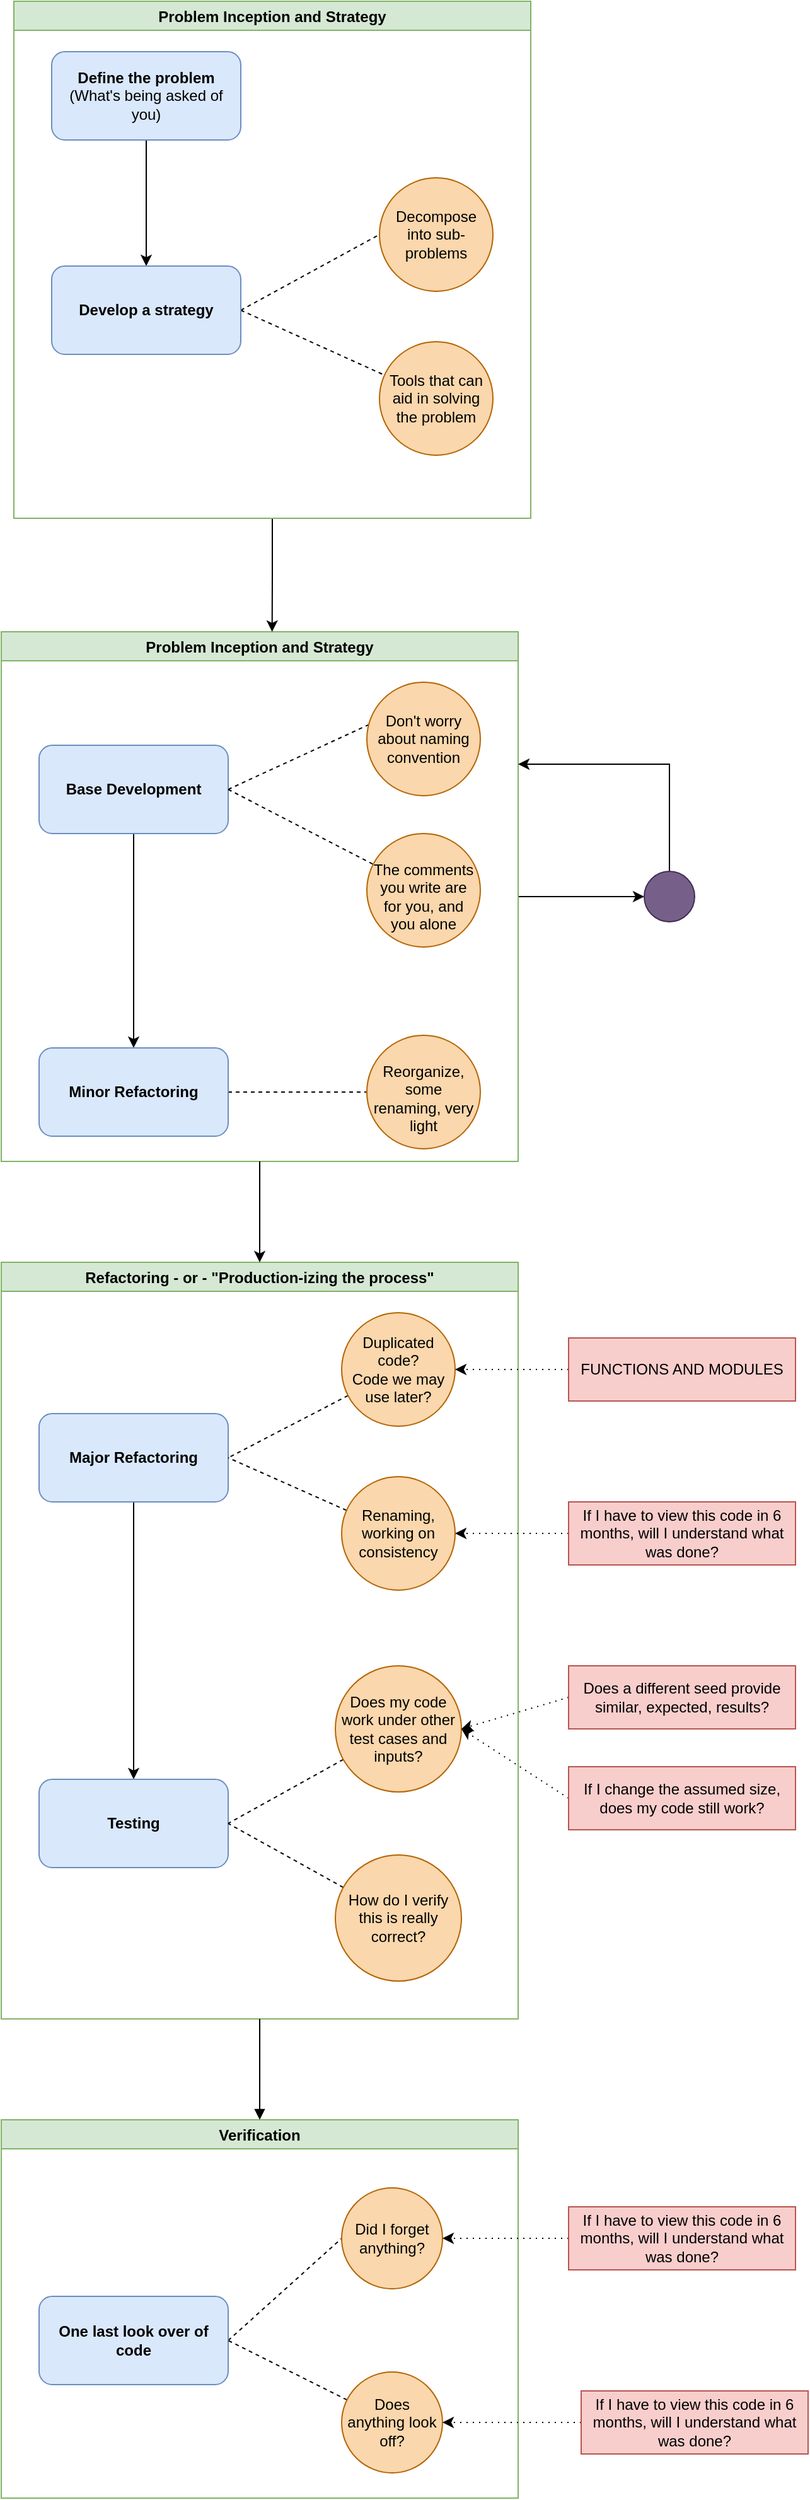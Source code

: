 <mxfile version="14.6.13" type="device"><diagram id="ZeeSq6AfB6TMpHdl_K-V" name="Overall Flow"><mxGraphModel dx="1106" dy="852" grid="1" gridSize="10" guides="1" tooltips="1" connect="1" arrows="1" fold="1" page="1" pageScale="1" pageWidth="827" pageHeight="1169" math="0" shadow="0"><root><mxCell id="0"/><mxCell id="1" parent="0"/><mxCell id="KHN59tpuzXot0W19O-WV-22" style="edgeStyle=none;rounded=0;orthogonalLoop=1;jettySize=auto;html=1;" edge="1" parent="1" source="KHN59tpuzXot0W19O-WV-1" target="KHN59tpuzXot0W19O-WV-23"><mxGeometry relative="1" as="geometry"><mxPoint x="670" y="730" as="targetPoint"/></mxGeometry></mxCell><mxCell id="KHN59tpuzXot0W19O-WV-1" value="Problem Inception and Strategy" style="swimlane;fillColor=#d5e8d4;strokeColor=#82b366;" vertex="1" parent="1"><mxGeometry x="150" y="520" width="410" height="420" as="geometry"/></mxCell><mxCell id="KHN59tpuzXot0W19O-WV-4" style="edgeStyle=orthogonalEdgeStyle;rounded=0;orthogonalLoop=1;jettySize=auto;html=1;" edge="1" parent="KHN59tpuzXot0W19O-WV-1" source="KHN59tpuzXot0W19O-WV-2" target="KHN59tpuzXot0W19O-WV-3"><mxGeometry relative="1" as="geometry"/></mxCell><mxCell id="KHN59tpuzXot0W19O-WV-18" style="edgeStyle=none;rounded=0;orthogonalLoop=1;jettySize=auto;html=1;entryX=0.033;entryY=0.367;entryDx=0;entryDy=0;entryPerimeter=0;endArrow=none;endFill=0;dashed=1;exitX=1;exitY=0.5;exitDx=0;exitDy=0;" edge="1" parent="KHN59tpuzXot0W19O-WV-1" source="KHN59tpuzXot0W19O-WV-2" target="KHN59tpuzXot0W19O-WV-6"><mxGeometry relative="1" as="geometry"/></mxCell><mxCell id="KHN59tpuzXot0W19O-WV-2" value="&lt;b&gt;Base Development&lt;/b&gt;" style="rounded=1;whiteSpace=wrap;html=1;fillColor=#dae8fc;strokeColor=#6c8ebf;" vertex="1" parent="KHN59tpuzXot0W19O-WV-1"><mxGeometry x="30" y="90" width="150" height="70" as="geometry"/></mxCell><mxCell id="KHN59tpuzXot0W19O-WV-9" style="edgeStyle=none;rounded=0;orthogonalLoop=1;jettySize=auto;html=1;exitX=1;exitY=0.5;exitDx=0;exitDy=0;endArrow=none;endFill=0;dashed=1;" edge="1" parent="KHN59tpuzXot0W19O-WV-1" source="KHN59tpuzXot0W19O-WV-2" target="KHN59tpuzXot0W19O-WV-7"><mxGeometry relative="1" as="geometry"/></mxCell><mxCell id="KHN59tpuzXot0W19O-WV-21" style="edgeStyle=none;rounded=0;orthogonalLoop=1;jettySize=auto;html=1;entryX=0;entryY=0.5;entryDx=0;entryDy=0;endArrow=none;endFill=0;dashed=1;" edge="1" parent="KHN59tpuzXot0W19O-WV-1" source="KHN59tpuzXot0W19O-WV-3" target="KHN59tpuzXot0W19O-WV-20"><mxGeometry relative="1" as="geometry"/></mxCell><mxCell id="KHN59tpuzXot0W19O-WV-3" value="&lt;b&gt;Minor Refactoring&lt;/b&gt;" style="rounded=1;whiteSpace=wrap;html=1;fillColor=#dae8fc;strokeColor=#6c8ebf;" vertex="1" parent="KHN59tpuzXot0W19O-WV-1"><mxGeometry x="30" y="330" width="150" height="70" as="geometry"/></mxCell><mxCell id="KHN59tpuzXot0W19O-WV-6" value="Don't worry about naming convention" style="ellipse;whiteSpace=wrap;html=1;aspect=fixed;spacing=3;fillColor=#fad7ac;strokeColor=#b46504;" vertex="1" parent="KHN59tpuzXot0W19O-WV-1"><mxGeometry x="290" y="40" width="90" height="90" as="geometry"/></mxCell><mxCell id="KHN59tpuzXot0W19O-WV-7" value="The comments you write are for you, and you alone" style="ellipse;whiteSpace=wrap;html=1;aspect=fixed;spacing=3;spacingBottom=-9;fillColor=#fad7ac;strokeColor=#b46504;" vertex="1" parent="KHN59tpuzXot0W19O-WV-1"><mxGeometry x="290" y="160" width="90" height="90" as="geometry"/></mxCell><mxCell id="KHN59tpuzXot0W19O-WV-20" value="Reorganize, some renaming, very light" style="ellipse;whiteSpace=wrap;html=1;aspect=fixed;spacing=3;spacingBottom=-9;fillColor=#fad7ac;strokeColor=#b46504;" vertex="1" parent="KHN59tpuzXot0W19O-WV-1"><mxGeometry x="290" y="320" width="90" height="90" as="geometry"/></mxCell><mxCell id="KHN59tpuzXot0W19O-WV-25" style="edgeStyle=orthogonalEdgeStyle;rounded=0;orthogonalLoop=1;jettySize=auto;html=1;entryX=0.524;entryY=0;entryDx=0;entryDy=0;entryPerimeter=0;" edge="1" parent="1" source="KHN59tpuzXot0W19O-WV-10" target="KHN59tpuzXot0W19O-WV-1"><mxGeometry relative="1" as="geometry"/></mxCell><mxCell id="KHN59tpuzXot0W19O-WV-10" value="Problem Inception and Strategy" style="swimlane;fillColor=#d5e8d4;strokeColor=#82b366;" vertex="1" parent="1"><mxGeometry x="160" y="20" width="410" height="410" as="geometry"/></mxCell><mxCell id="KHN59tpuzXot0W19O-WV-11" style="edgeStyle=orthogonalEdgeStyle;rounded=0;orthogonalLoop=1;jettySize=auto;html=1;" edge="1" parent="KHN59tpuzXot0W19O-WV-10" source="KHN59tpuzXot0W19O-WV-12" target="KHN59tpuzXot0W19O-WV-15"><mxGeometry relative="1" as="geometry"/></mxCell><mxCell id="KHN59tpuzXot0W19O-WV-12" value="&lt;b&gt;Define the problem&lt;/b&gt; (What's being asked of you)" style="rounded=1;whiteSpace=wrap;html=1;fillColor=#dae8fc;strokeColor=#6c8ebf;" vertex="1" parent="KHN59tpuzXot0W19O-WV-10"><mxGeometry x="30" y="40" width="150" height="70" as="geometry"/></mxCell><mxCell id="KHN59tpuzXot0W19O-WV-13" style="rounded=0;orthogonalLoop=1;jettySize=auto;html=1;entryX=0;entryY=0.5;entryDx=0;entryDy=0;endArrow=none;endFill=0;dashed=1;exitX=1;exitY=0.5;exitDx=0;exitDy=0;" edge="1" parent="KHN59tpuzXot0W19O-WV-10" source="KHN59tpuzXot0W19O-WV-15" target="KHN59tpuzXot0W19O-WV-16"><mxGeometry relative="1" as="geometry"/></mxCell><mxCell id="KHN59tpuzXot0W19O-WV-14" style="edgeStyle=none;rounded=0;orthogonalLoop=1;jettySize=auto;html=1;endArrow=none;endFill=0;dashed=1;exitX=1;exitY=0.5;exitDx=0;exitDy=0;" edge="1" parent="KHN59tpuzXot0W19O-WV-10" source="KHN59tpuzXot0W19O-WV-15" target="KHN59tpuzXot0W19O-WV-17"><mxGeometry relative="1" as="geometry"/></mxCell><mxCell id="KHN59tpuzXot0W19O-WV-15" value="&lt;b&gt;Develop a strategy&lt;/b&gt;" style="rounded=1;whiteSpace=wrap;html=1;fillColor=#dae8fc;strokeColor=#6c8ebf;" vertex="1" parent="KHN59tpuzXot0W19O-WV-10"><mxGeometry x="30" y="210" width="150" height="70" as="geometry"/></mxCell><mxCell id="KHN59tpuzXot0W19O-WV-16" value="Decompose into sub-problems" style="ellipse;whiteSpace=wrap;html=1;aspect=fixed;spacing=3;fillColor=#fad7ac;strokeColor=#b46504;" vertex="1" parent="KHN59tpuzXot0W19O-WV-10"><mxGeometry x="290" y="140" width="90" height="90" as="geometry"/></mxCell><mxCell id="KHN59tpuzXot0W19O-WV-17" value="Tools that can aid in solving the problem" style="ellipse;whiteSpace=wrap;html=1;aspect=fixed;spacing=3;fillColor=#fad7ac;strokeColor=#b46504;" vertex="1" parent="KHN59tpuzXot0W19O-WV-10"><mxGeometry x="290" y="270" width="90" height="90" as="geometry"/></mxCell><mxCell id="KHN59tpuzXot0W19O-WV-24" style="edgeStyle=orthogonalEdgeStyle;rounded=0;orthogonalLoop=1;jettySize=auto;html=1;entryX=1;entryY=0.25;entryDx=0;entryDy=0;exitX=0.5;exitY=0;exitDx=0;exitDy=0;" edge="1" parent="1" source="KHN59tpuzXot0W19O-WV-23" target="KHN59tpuzXot0W19O-WV-1"><mxGeometry relative="1" as="geometry"><Array as="points"><mxPoint x="680" y="625"/></Array></mxGeometry></mxCell><mxCell id="KHN59tpuzXot0W19O-WV-23" value="" style="ellipse;whiteSpace=wrap;html=1;aspect=fixed;fillColor=#76608a;strokeColor=#432D57;fontColor=#ffffff;" vertex="1" parent="1"><mxGeometry x="660" y="710" width="40" height="40" as="geometry"/></mxCell><mxCell id="KHN59tpuzXot0W19O-WV-26" value="Refactoring - or - &quot;Production-izing the process&quot;" style="swimlane;fillColor=#d5e8d4;strokeColor=#82b366;" vertex="1" parent="1"><mxGeometry x="150" y="1020" width="410" height="600" as="geometry"/></mxCell><mxCell id="KHN59tpuzXot0W19O-WV-39" style="edgeStyle=orthogonalEdgeStyle;rounded=0;orthogonalLoop=1;jettySize=auto;html=1;" edge="1" parent="KHN59tpuzXot0W19O-WV-26" source="KHN59tpuzXot0W19O-WV-27" target="KHN59tpuzXot0W19O-WV-36"><mxGeometry relative="1" as="geometry"/></mxCell><mxCell id="KHN59tpuzXot0W19O-WV-27" value="&lt;b&gt;Major Refactoring&lt;/b&gt;" style="rounded=1;whiteSpace=wrap;html=1;fillColor=#dae8fc;strokeColor=#6c8ebf;" vertex="1" parent="KHN59tpuzXot0W19O-WV-26"><mxGeometry x="30" y="120" width="150" height="70" as="geometry"/></mxCell><mxCell id="KHN59tpuzXot0W19O-WV-31" style="rounded=0;orthogonalLoop=1;jettySize=auto;html=1;entryX=1;entryY=0.5;entryDx=0;entryDy=0;endArrow=none;endFill=0;dashed=1;" edge="1" parent="KHN59tpuzXot0W19O-WV-26" source="KHN59tpuzXot0W19O-WV-28" target="KHN59tpuzXot0W19O-WV-27"><mxGeometry relative="1" as="geometry"/></mxCell><mxCell id="KHN59tpuzXot0W19O-WV-28" value="Duplicated code?&lt;br&gt;Code we may use later?" style="ellipse;whiteSpace=wrap;html=1;aspect=fixed;spacing=3;fillColor=#fad7ac;strokeColor=#b46504;" vertex="1" parent="KHN59tpuzXot0W19O-WV-26"><mxGeometry x="270" y="40" width="90" height="90" as="geometry"/></mxCell><mxCell id="KHN59tpuzXot0W19O-WV-35" style="rounded=0;orthogonalLoop=1;jettySize=auto;html=1;entryX=1;entryY=0.5;entryDx=0;entryDy=0;endArrow=none;endFill=0;dashed=1;" edge="1" parent="KHN59tpuzXot0W19O-WV-26" source="KHN59tpuzXot0W19O-WV-32" target="KHN59tpuzXot0W19O-WV-27"><mxGeometry relative="1" as="geometry"/></mxCell><mxCell id="KHN59tpuzXot0W19O-WV-32" value="Renaming, working on consistency" style="ellipse;whiteSpace=wrap;html=1;aspect=fixed;spacing=3;fillColor=#fad7ac;strokeColor=#b46504;" vertex="1" parent="KHN59tpuzXot0W19O-WV-26"><mxGeometry x="270" y="170" width="90" height="90" as="geometry"/></mxCell><mxCell id="KHN59tpuzXot0W19O-WV-36" value="&lt;b&gt;Testing&lt;/b&gt;" style="rounded=1;whiteSpace=wrap;html=1;fillColor=#dae8fc;strokeColor=#6c8ebf;" vertex="1" parent="KHN59tpuzXot0W19O-WV-26"><mxGeometry x="30" y="410" width="150" height="70" as="geometry"/></mxCell><mxCell id="KHN59tpuzXot0W19O-WV-41" style="rounded=0;orthogonalLoop=1;jettySize=auto;html=1;endArrow=none;endFill=0;dashed=1;entryX=1;entryY=0.5;entryDx=0;entryDy=0;" edge="1" parent="KHN59tpuzXot0W19O-WV-26" source="KHN59tpuzXot0W19O-WV-37" target="KHN59tpuzXot0W19O-WV-36"><mxGeometry relative="1" as="geometry"/></mxCell><mxCell id="KHN59tpuzXot0W19O-WV-37" value="Does my code work under other test cases and inputs?" style="ellipse;whiteSpace=wrap;html=1;aspect=fixed;spacing=3;fillColor=#fad7ac;strokeColor=#b46504;" vertex="1" parent="KHN59tpuzXot0W19O-WV-26"><mxGeometry x="265" y="320" width="100" height="100" as="geometry"/></mxCell><mxCell id="KHN59tpuzXot0W19O-WV-42" style="rounded=0;orthogonalLoop=1;jettySize=auto;html=1;entryX=1;entryY=0.5;entryDx=0;entryDy=0;endArrow=none;endFill=0;dashed=1;" edge="1" parent="KHN59tpuzXot0W19O-WV-26" source="KHN59tpuzXot0W19O-WV-38" target="KHN59tpuzXot0W19O-WV-36"><mxGeometry relative="1" as="geometry"/></mxCell><mxCell id="KHN59tpuzXot0W19O-WV-38" value="How do I verify this is really correct?" style="ellipse;whiteSpace=wrap;html=1;aspect=fixed;spacing=3;fillColor=#fad7ac;strokeColor=#b46504;" vertex="1" parent="KHN59tpuzXot0W19O-WV-26"><mxGeometry x="265" y="470" width="100" height="100" as="geometry"/></mxCell><mxCell id="KHN59tpuzXot0W19O-WV-30" style="edgeStyle=orthogonalEdgeStyle;rounded=0;orthogonalLoop=1;jettySize=auto;html=1;entryX=1;entryY=0.5;entryDx=0;entryDy=0;dashed=1;dashPattern=1 4;" edge="1" parent="1" source="KHN59tpuzXot0W19O-WV-29" target="KHN59tpuzXot0W19O-WV-28"><mxGeometry relative="1" as="geometry"/></mxCell><mxCell id="KHN59tpuzXot0W19O-WV-29" value="FUNCTIONS AND MODULES" style="text;html=1;strokeColor=#b85450;fillColor=#f8cecc;align=center;verticalAlign=middle;whiteSpace=wrap;rounded=0;" vertex="1" parent="1"><mxGeometry x="600" y="1080" width="180" height="50" as="geometry"/></mxCell><mxCell id="KHN59tpuzXot0W19O-WV-34" style="edgeStyle=orthogonalEdgeStyle;rounded=0;orthogonalLoop=1;jettySize=auto;html=1;entryX=1;entryY=0.5;entryDx=0;entryDy=0;dashed=1;dashPattern=1 4;" edge="1" parent="1" source="KHN59tpuzXot0W19O-WV-33" target="KHN59tpuzXot0W19O-WV-32"><mxGeometry relative="1" as="geometry"/></mxCell><mxCell id="KHN59tpuzXot0W19O-WV-33" value="If I have to view this code in 6 months, will I understand what was done?" style="text;html=1;strokeColor=#b85450;fillColor=#f8cecc;align=center;verticalAlign=middle;whiteSpace=wrap;rounded=0;" vertex="1" parent="1"><mxGeometry x="600" y="1210" width="180" height="50" as="geometry"/></mxCell><mxCell id="KHN59tpuzXot0W19O-WV-40" value="" style="endArrow=classic;html=1;exitX=0.5;exitY=1;exitDx=0;exitDy=0;entryX=0.5;entryY=0;entryDx=0;entryDy=0;" edge="1" parent="1" source="KHN59tpuzXot0W19O-WV-1" target="KHN59tpuzXot0W19O-WV-26"><mxGeometry width="50" height="50" relative="1" as="geometry"><mxPoint x="390" y="980" as="sourcePoint"/><mxPoint x="440" y="930" as="targetPoint"/></mxGeometry></mxCell><mxCell id="KHN59tpuzXot0W19O-WV-51" style="edgeStyle=none;rounded=0;orthogonalLoop=1;jettySize=auto;html=1;entryX=0.5;entryY=1;entryDx=0;entryDy=0;endArrow=none;endFill=0;startArrow=block;startFill=1;" edge="1" parent="1" source="KHN59tpuzXot0W19O-WV-43" target="KHN59tpuzXot0W19O-WV-26"><mxGeometry relative="1" as="geometry"/></mxCell><mxCell id="KHN59tpuzXot0W19O-WV-43" value="Verification" style="swimlane;fillColor=#d5e8d4;strokeColor=#82b366;" vertex="1" parent="1"><mxGeometry x="150" y="1700" width="410" height="300" as="geometry"/></mxCell><mxCell id="KHN59tpuzXot0W19O-WV-46" style="rounded=0;orthogonalLoop=1;jettySize=auto;html=1;entryX=0;entryY=0.5;entryDx=0;entryDy=0;endArrow=none;endFill=0;dashed=1;exitX=1;exitY=0.5;exitDx=0;exitDy=0;" edge="1" parent="KHN59tpuzXot0W19O-WV-43" source="KHN59tpuzXot0W19O-WV-44" target="KHN59tpuzXot0W19O-WV-45"><mxGeometry relative="1" as="geometry"/></mxCell><mxCell id="KHN59tpuzXot0W19O-WV-44" value="&lt;b&gt;One last look over of code&lt;/b&gt;" style="rounded=1;whiteSpace=wrap;html=1;fillColor=#dae8fc;strokeColor=#6c8ebf;" vertex="1" parent="KHN59tpuzXot0W19O-WV-43"><mxGeometry x="30" y="140" width="150" height="70" as="geometry"/></mxCell><mxCell id="KHN59tpuzXot0W19O-WV-45" value="Did I forget anything?" style="ellipse;whiteSpace=wrap;html=1;aspect=fixed;spacing=3;fillColor=#fad7ac;strokeColor=#b46504;" vertex="1" parent="KHN59tpuzXot0W19O-WV-43"><mxGeometry x="270" y="54" width="80" height="80" as="geometry"/></mxCell><mxCell id="KHN59tpuzXot0W19O-WV-50" style="rounded=0;orthogonalLoop=1;jettySize=auto;html=1;entryX=1;entryY=0.5;entryDx=0;entryDy=0;endArrow=none;endFill=0;dashed=1;" edge="1" parent="KHN59tpuzXot0W19O-WV-43" source="KHN59tpuzXot0W19O-WV-49" target="KHN59tpuzXot0W19O-WV-44"><mxGeometry relative="1" as="geometry"/></mxCell><mxCell id="KHN59tpuzXot0W19O-WV-49" value="Does anything look off?" style="ellipse;whiteSpace=wrap;html=1;aspect=fixed;spacing=3;fillColor=#fad7ac;strokeColor=#b46504;" vertex="1" parent="KHN59tpuzXot0W19O-WV-43"><mxGeometry x="270" y="200" width="80" height="80" as="geometry"/></mxCell><mxCell id="KHN59tpuzXot0W19O-WV-48" style="edgeStyle=orthogonalEdgeStyle;rounded=0;orthogonalLoop=1;jettySize=auto;html=1;entryX=1;entryY=0.5;entryDx=0;entryDy=0;dashed=1;dashPattern=1 4;" edge="1" parent="1" source="KHN59tpuzXot0W19O-WV-47" target="KHN59tpuzXot0W19O-WV-45"><mxGeometry relative="1" as="geometry"/></mxCell><mxCell id="KHN59tpuzXot0W19O-WV-47" value="If I have to view this code in 6 months, will I understand what was done?" style="text;html=1;strokeColor=#b85450;fillColor=#f8cecc;align=center;verticalAlign=middle;whiteSpace=wrap;rounded=0;" vertex="1" parent="1"><mxGeometry x="600" y="1769" width="180" height="50" as="geometry"/></mxCell><mxCell id="KHN59tpuzXot0W19O-WV-53" style="edgeStyle=none;rounded=0;orthogonalLoop=1;jettySize=auto;html=1;entryX=1;entryY=0.5;entryDx=0;entryDy=0;startArrow=none;startFill=0;endArrow=classic;endFill=1;exitX=0;exitY=0.5;exitDx=0;exitDy=0;dashed=1;dashPattern=1 4;" edge="1" parent="1" source="KHN59tpuzXot0W19O-WV-52" target="KHN59tpuzXot0W19O-WV-37"><mxGeometry relative="1" as="geometry"/></mxCell><mxCell id="KHN59tpuzXot0W19O-WV-52" value="Does a different seed provide similar, expected, results?" style="text;html=1;strokeColor=#b85450;fillColor=#f8cecc;align=center;verticalAlign=middle;whiteSpace=wrap;rounded=0;" vertex="1" parent="1"><mxGeometry x="600" y="1340" width="180" height="50" as="geometry"/></mxCell><mxCell id="KHN59tpuzXot0W19O-WV-57" style="edgeStyle=none;rounded=0;orthogonalLoop=1;jettySize=auto;html=1;entryX=1;entryY=0.5;entryDx=0;entryDy=0;startArrow=none;startFill=0;endArrow=classic;endFill=1;dashed=1;dashPattern=1 4;" edge="1" parent="1" source="KHN59tpuzXot0W19O-WV-54" target="KHN59tpuzXot0W19O-WV-49"><mxGeometry relative="1" as="geometry"/></mxCell><mxCell id="KHN59tpuzXot0W19O-WV-54" value="If I have to view this code in 6 months, will I understand what was done?" style="text;html=1;strokeColor=#b85450;fillColor=#f8cecc;align=center;verticalAlign=middle;whiteSpace=wrap;rounded=0;" vertex="1" parent="1"><mxGeometry x="610" y="1915" width="180" height="50" as="geometry"/></mxCell><mxCell id="KHN59tpuzXot0W19O-WV-56" style="edgeStyle=none;rounded=0;orthogonalLoop=1;jettySize=auto;html=1;entryX=1;entryY=0.5;entryDx=0;entryDy=0;startArrow=none;startFill=0;endArrow=classic;endFill=1;exitX=0;exitY=0.5;exitDx=0;exitDy=0;dashed=1;dashPattern=1 4;" edge="1" parent="1" source="KHN59tpuzXot0W19O-WV-55" target="KHN59tpuzXot0W19O-WV-37"><mxGeometry relative="1" as="geometry"/></mxCell><mxCell id="KHN59tpuzXot0W19O-WV-55" value="If I change the assumed size, does my code still work?" style="text;html=1;strokeColor=#b85450;fillColor=#f8cecc;align=center;verticalAlign=middle;whiteSpace=wrap;rounded=0;" vertex="1" parent="1"><mxGeometry x="600" y="1420" width="180" height="50" as="geometry"/></mxCell></root></mxGraphModel></diagram></mxfile>